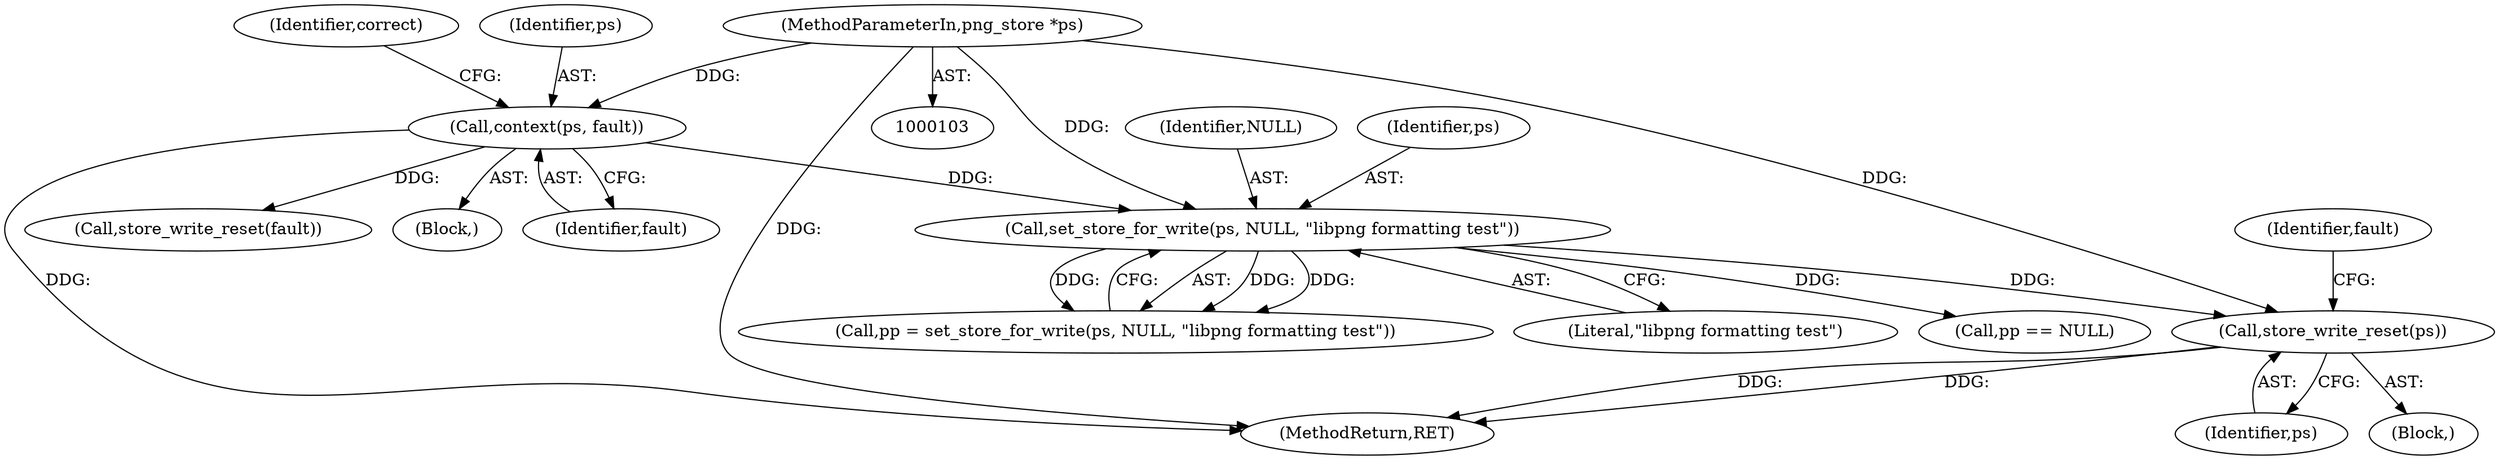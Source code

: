 digraph "0_Android_9d4853418ab2f754c2b63e091c29c5529b8b86ca_112@API" {
"1000240" [label="(Call,store_write_reset(ps))"];
"1000120" [label="(Call,set_store_for_write(ps, NULL, \"libpng formatting test\"))"];
"1000106" [label="(Call,context(ps, fault))"];
"1000104" [label="(MethodParameterIn,png_store *ps)"];
"1000241" [label="(Identifier,ps)"];
"1000245" [label="(MethodReturn,RET)"];
"1000107" [label="(Identifier,ps)"];
"1000123" [label="(Literal,\"libpng formatting test\")"];
"1000118" [label="(Call,pp = set_store_for_write(ps, NULL, \"libpng formatting test\"))"];
"1000240" [label="(Call,store_write_reset(ps))"];
"1000104" [label="(MethodParameterIn,png_store *ps)"];
"1000122" [label="(Identifier,NULL)"];
"1000109" [label="(Block,)"];
"1000112" [label="(Identifier,correct)"];
"1000243" [label="(Call,store_write_reset(fault))"];
"1000105" [label="(Block,)"];
"1000106" [label="(Call,context(ps, fault))"];
"1000125" [label="(Call,pp == NULL)"];
"1000108" [label="(Identifier,fault)"];
"1000121" [label="(Identifier,ps)"];
"1000244" [label="(Identifier,fault)"];
"1000120" [label="(Call,set_store_for_write(ps, NULL, \"libpng formatting test\"))"];
"1000240" -> "1000109"  [label="AST: "];
"1000240" -> "1000241"  [label="CFG: "];
"1000241" -> "1000240"  [label="AST: "];
"1000244" -> "1000240"  [label="CFG: "];
"1000240" -> "1000245"  [label="DDG: "];
"1000240" -> "1000245"  [label="DDG: "];
"1000120" -> "1000240"  [label="DDG: "];
"1000104" -> "1000240"  [label="DDG: "];
"1000120" -> "1000118"  [label="AST: "];
"1000120" -> "1000123"  [label="CFG: "];
"1000121" -> "1000120"  [label="AST: "];
"1000122" -> "1000120"  [label="AST: "];
"1000123" -> "1000120"  [label="AST: "];
"1000118" -> "1000120"  [label="CFG: "];
"1000120" -> "1000118"  [label="DDG: "];
"1000120" -> "1000118"  [label="DDG: "];
"1000120" -> "1000118"  [label="DDG: "];
"1000106" -> "1000120"  [label="DDG: "];
"1000104" -> "1000120"  [label="DDG: "];
"1000120" -> "1000125"  [label="DDG: "];
"1000106" -> "1000105"  [label="AST: "];
"1000106" -> "1000108"  [label="CFG: "];
"1000107" -> "1000106"  [label="AST: "];
"1000108" -> "1000106"  [label="AST: "];
"1000112" -> "1000106"  [label="CFG: "];
"1000106" -> "1000245"  [label="DDG: "];
"1000104" -> "1000106"  [label="DDG: "];
"1000106" -> "1000243"  [label="DDG: "];
"1000104" -> "1000103"  [label="AST: "];
"1000104" -> "1000245"  [label="DDG: "];
}

